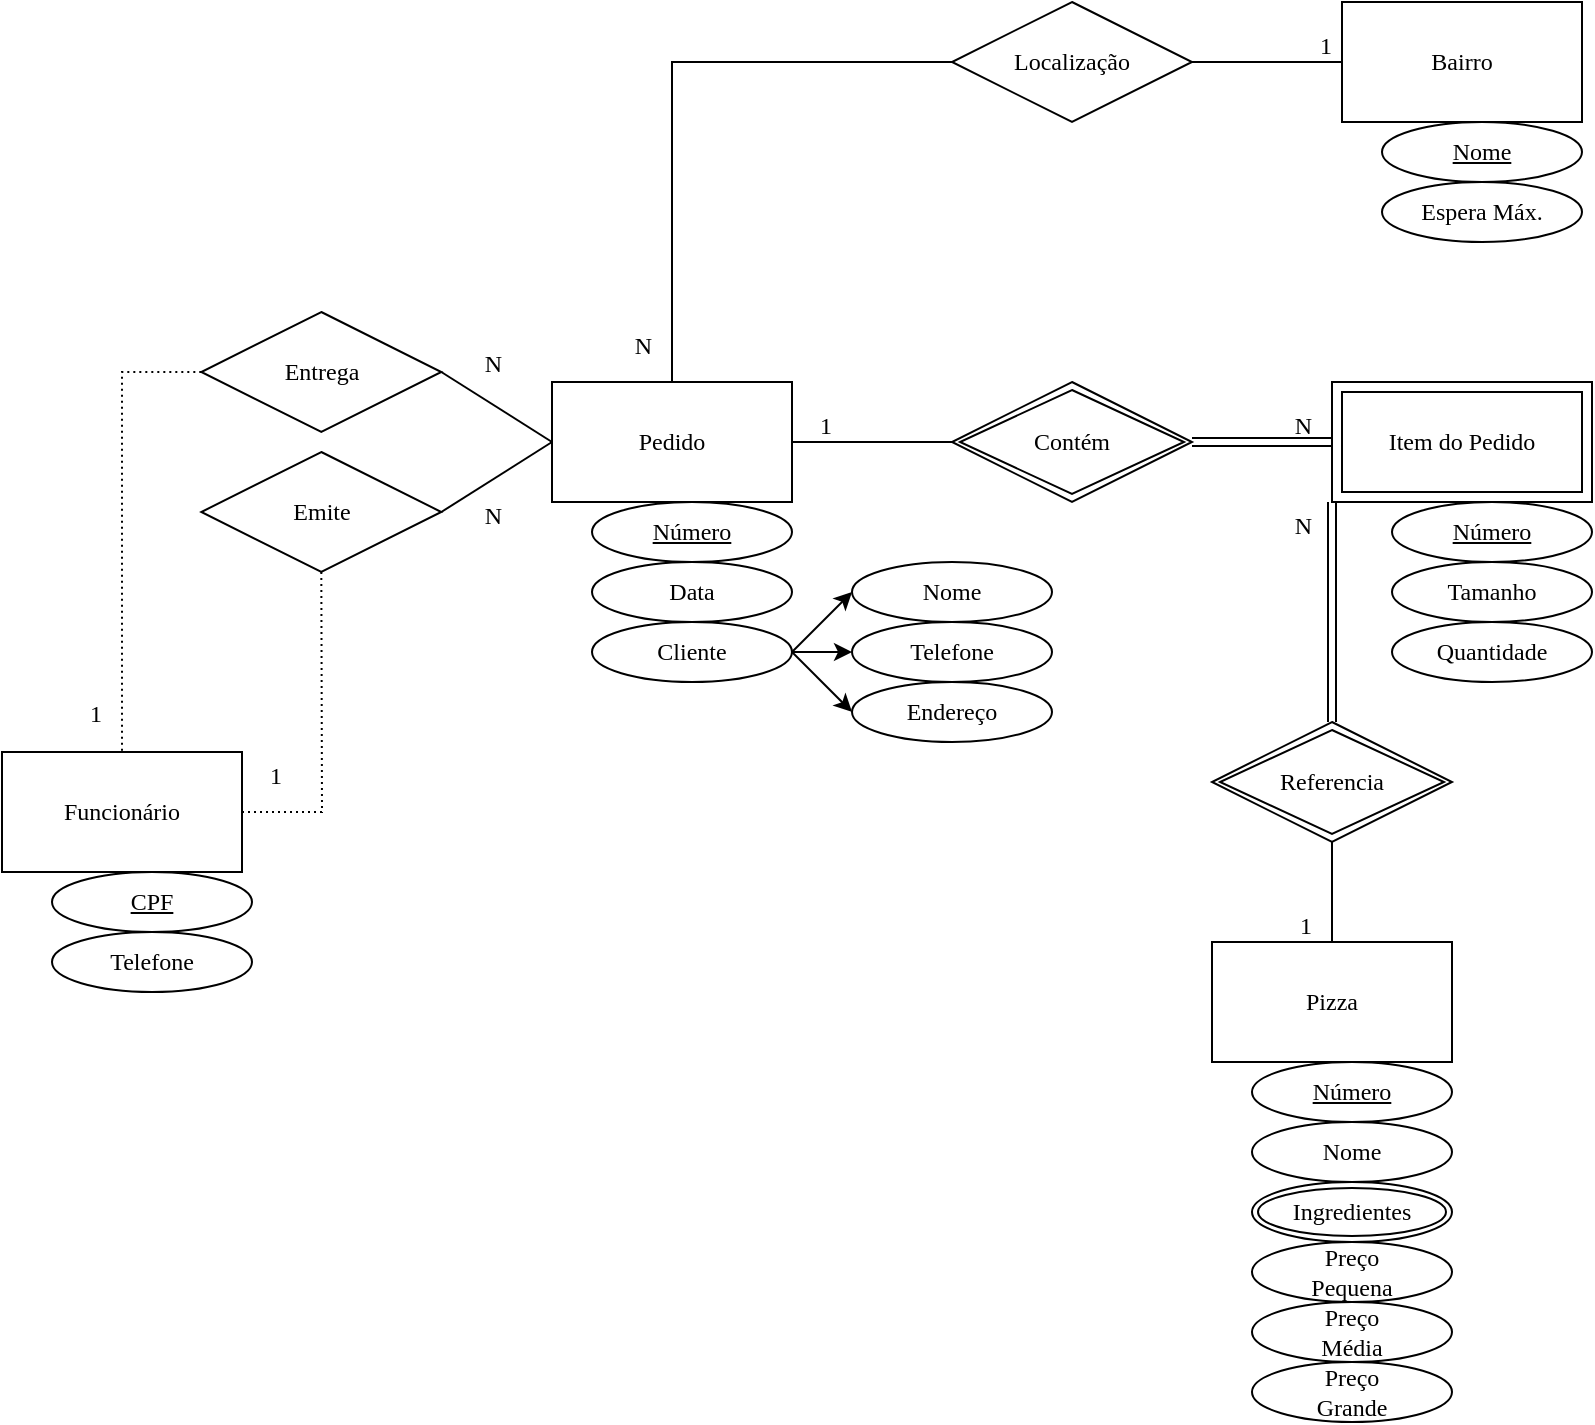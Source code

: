 <mxfile version="15.1.2" pages="4"><diagram id="fc1f3b67-3c9b-b1b3-7705-706421d27264" name="Pizzaria"><mxGraphModel dx="2842" dy="1818" grid="1" gridSize="25" guides="1" tooltips="1" connect="1" arrows="1" fold="1" page="1" pageScale="1" pageWidth="850" pageHeight="1100" background="none" math="0" shadow="0"><root><mxCell id="0"/><mxCell id="1" parent="0"/><mxCell id="nNpra6giRKB69ULK6mwu-1" value="Pizza" style="arcSize=10;whiteSpace=wrap;html=1;align=center;fontFamily=Fira Sans;fontSource=https%3A%2F%2Ffonts.googleapis.com%2Fcss%3Ffamily%3DFira%2BSans;" parent="1" vertex="1"><mxGeometry x="-217" y="-435" width="120" height="60" as="geometry"/></mxCell><mxCell id="nNpra6giRKB69ULK6mwu-2" value="&lt;div&gt;Número&lt;/div&gt;" style="ellipse;whiteSpace=wrap;html=1;align=center;fontStyle=4;fontFamily=Fira Sans;fontSource=https%3A%2F%2Ffonts.googleapis.com%2Fcss%3Ffamily%3DFira%2BSans;" parent="1" vertex="1"><mxGeometry x="-197" y="-375" width="100" height="30" as="geometry"/></mxCell><mxCell id="nNpra6giRKB69ULK6mwu-3" value="Nome" style="ellipse;whiteSpace=wrap;html=1;align=center;fontFamily=Fira Sans;fontSource=https%3A%2F%2Ffonts.googleapis.com%2Fcss%3Ffamily%3DFira%2BSans;" parent="1" vertex="1"><mxGeometry x="-197" y="-345" width="100" height="30" as="geometry"/></mxCell><mxCell id="nNpra6giRKB69ULK6mwu-5" value="&lt;div&gt;Preço&lt;/div&gt;&lt;div&gt;Pequena&lt;br&gt;&lt;/div&gt;" style="ellipse;whiteSpace=wrap;html=1;align=center;fontFamily=Fira Sans;fontSource=https%3A%2F%2Ffonts.googleapis.com%2Fcss%3Ffamily%3DFira%2BSans;" parent="1" vertex="1"><mxGeometry x="-197" y="-285" width="100" height="30" as="geometry"/></mxCell><mxCell id="nNpra6giRKB69ULK6mwu-6" value="&lt;div&gt;Preço&lt;/div&gt;&lt;div&gt;Média&lt;br&gt;&lt;/div&gt;" style="ellipse;whiteSpace=wrap;html=1;align=center;fontFamily=Fira Sans;fontSource=https%3A%2F%2Ffonts.googleapis.com%2Fcss%3Ffamily%3DFira%2BSans;" parent="1" vertex="1"><mxGeometry x="-197" y="-255" width="100" height="30" as="geometry"/></mxCell><mxCell id="nNpra6giRKB69ULK6mwu-7" value="&lt;div&gt;Preço&lt;/div&gt;&lt;div&gt;Grande&lt;br&gt;&lt;/div&gt;" style="ellipse;whiteSpace=wrap;html=1;align=center;fontFamily=Fira Sans;fontSource=https%3A%2F%2Ffonts.googleapis.com%2Fcss%3Ffamily%3DFira%2BSans;" parent="1" vertex="1"><mxGeometry x="-197" y="-225" width="100" height="30" as="geometry"/></mxCell><mxCell id="nNpra6giRKB69ULK6mwu-8" value="Pedido" style="arcSize=10;whiteSpace=wrap;html=1;align=center;fontFamily=Fira Sans;fontSource=https%3A%2F%2Ffonts.googleapis.com%2Fcss%3Ffamily%3DFira%2BSans;" parent="1" vertex="1"><mxGeometry x="-547" y="-715" width="120" height="60" as="geometry"/></mxCell><mxCell id="nNpra6giRKB69ULK6mwu-9" value="&lt;div&gt;Número&lt;/div&gt;" style="ellipse;whiteSpace=wrap;html=1;align=center;fontStyle=4;fontFamily=Fira Sans;fontSource=https%3A%2F%2Ffonts.googleapis.com%2Fcss%3Ffamily%3DFira%2BSans;" parent="1" vertex="1"><mxGeometry x="-527" y="-655" width="100" height="30" as="geometry"/></mxCell><mxCell id="nNpra6giRKB69ULK6mwu-10" value="Data" style="ellipse;whiteSpace=wrap;html=1;align=center;fontFamily=Fira Sans;fontSource=https%3A%2F%2Ffonts.googleapis.com%2Fcss%3Ffamily%3DFira%2BSans;" parent="1" vertex="1"><mxGeometry x="-527" y="-625" width="100" height="30" as="geometry"/></mxCell><mxCell id="nNpra6giRKB69ULK6mwu-16" style="orthogonalLoop=1;jettySize=auto;html=1;exitX=1;exitY=0.5;exitDx=0;exitDy=0;entryX=0;entryY=0.5;entryDx=0;entryDy=0;fontFamily=Fira Sans;fontSource=https%3A%2F%2Ffonts.googleapis.com%2Fcss%3Ffamily%3DFira%2BSans;" parent="1" source="nNpra6giRKB69ULK6mwu-11" target="nNpra6giRKB69ULK6mwu-12" edge="1"><mxGeometry relative="1" as="geometry"/></mxCell><mxCell id="nNpra6giRKB69ULK6mwu-17" style="edgeStyle=none;orthogonalLoop=1;jettySize=auto;html=1;exitX=1;exitY=0.5;exitDx=0;exitDy=0;entryX=0;entryY=0.5;entryDx=0;entryDy=0;fontFamily=Fira Sans;fontSource=https%3A%2F%2Ffonts.googleapis.com%2Fcss%3Ffamily%3DFira%2BSans;" parent="1" source="nNpra6giRKB69ULK6mwu-11" target="nNpra6giRKB69ULK6mwu-13" edge="1"><mxGeometry relative="1" as="geometry"/></mxCell><mxCell id="nNpra6giRKB69ULK6mwu-18" style="edgeStyle=none;orthogonalLoop=1;jettySize=auto;html=1;exitX=1;exitY=0.5;exitDx=0;exitDy=0;entryX=0;entryY=0.5;entryDx=0;entryDy=0;fontFamily=Fira Sans;fontSource=https%3A%2F%2Ffonts.googleapis.com%2Fcss%3Ffamily%3DFira%2BSans;" parent="1" source="nNpra6giRKB69ULK6mwu-11" target="nNpra6giRKB69ULK6mwu-14" edge="1"><mxGeometry relative="1" as="geometry"/></mxCell><mxCell id="nNpra6giRKB69ULK6mwu-11" value="Cliente" style="ellipse;whiteSpace=wrap;html=1;align=center;fontFamily=Fira Sans;fontSource=https%3A%2F%2Ffonts.googleapis.com%2Fcss%3Ffamily%3DFira%2BSans;" parent="1" vertex="1"><mxGeometry x="-527" y="-595" width="100" height="30" as="geometry"/></mxCell><mxCell id="nNpra6giRKB69ULK6mwu-12" value="Nome" style="ellipse;whiteSpace=wrap;html=1;align=center;fontFamily=Fira Sans;fontSource=https%3A%2F%2Ffonts.googleapis.com%2Fcss%3Ffamily%3DFira%2BSans;" parent="1" vertex="1"><mxGeometry x="-397" y="-625" width="100" height="30" as="geometry"/></mxCell><mxCell id="nNpra6giRKB69ULK6mwu-13" value="Telefone" style="ellipse;whiteSpace=wrap;html=1;align=center;fontFamily=Fira Sans;fontSource=https%3A%2F%2Ffonts.googleapis.com%2Fcss%3Ffamily%3DFira%2BSans;" parent="1" vertex="1"><mxGeometry x="-397" y="-595" width="100" height="30" as="geometry"/></mxCell><mxCell id="nNpra6giRKB69ULK6mwu-14" value="Endereço" style="ellipse;whiteSpace=wrap;html=1;align=center;fontFamily=Fira Sans;fontSource=https%3A%2F%2Ffonts.googleapis.com%2Fcss%3Ffamily%3DFira%2BSans;" parent="1" vertex="1"><mxGeometry x="-397" y="-565" width="100" height="30" as="geometry"/></mxCell><mxCell id="nNpra6giRKB69ULK6mwu-20" value="&lt;div&gt;Número&lt;/div&gt;" style="ellipse;whiteSpace=wrap;html=1;align=center;fontStyle=4;fontFamily=Fira Sans;fontSource=https%3A%2F%2Ffonts.googleapis.com%2Fcss%3Ffamily%3DFira%2BSans;" parent="1" vertex="1"><mxGeometry x="-127" y="-655" width="100" height="30" as="geometry"/></mxCell><mxCell id="nNpra6giRKB69ULK6mwu-34" value="" style="endArrow=none;html=1;rounded=0;align=center;entryX=0.5;entryY=0;entryDx=0;entryDy=0;labelBorderColor=none;targetPerimeterSpacing=1;verticalAlign=middle;exitX=0.5;exitY=1;exitDx=0;exitDy=0;fontFamily=Fira Sans;fontSource=https%3A%2F%2Ffonts.googleapis.com%2Fcss%3Ffamily%3DFira%2BSans;" parent="1" source="nNpra6giRKB69ULK6mwu-49" target="nNpra6giRKB69ULK6mwu-1" edge="1"><mxGeometry relative="1" as="geometry"><mxPoint x="178" y="-685" as="sourcePoint"/><mxPoint x="868" y="-565" as="targetPoint"/></mxGeometry></mxCell><mxCell id="nNpra6giRKB69ULK6mwu-35" value="1" style="resizable=0;html=1;align=right;verticalAlign=bottom;fontFamily=Fira Sans;fontSource=https%3A%2F%2Ffonts.googleapis.com%2Fcss%3Ffamily%3DFira%2BSans;" parent="nNpra6giRKB69ULK6mwu-34" connectable="0" vertex="1"><mxGeometry x="1" relative="1" as="geometry"><mxPoint x="-10" as="offset"/></mxGeometry></mxCell><mxCell id="nNpra6giRKB69ULK6mwu-36" value="Tamanho" style="ellipse;whiteSpace=wrap;html=1;align=center;fontFamily=Fira Sans;fontSource=https%3A%2F%2Ffonts.googleapis.com%2Fcss%3Ffamily%3DFira%2BSans;" parent="1" vertex="1"><mxGeometry x="-127" y="-625" width="100" height="30" as="geometry"/></mxCell><mxCell id="nNpra6giRKB69ULK6mwu-37" value="Quantidade" style="ellipse;whiteSpace=wrap;html=1;align=center;fontFamily=Fira Sans;fontSource=https%3A%2F%2Ffonts.googleapis.com%2Fcss%3Ffamily%3DFira%2BSans;" parent="1" vertex="1"><mxGeometry x="-127" y="-595" width="100" height="30" as="geometry"/></mxCell><mxCell id="nNpra6giRKB69ULK6mwu-38" value="Item do Pedido" style="shape=ext;margin=3;double=1;whiteSpace=wrap;html=1;align=center;rounded=0;sketch=0;fontFamily=Fira Sans;fontSource=https%3A%2F%2Ffonts.googleapis.com%2Fcss%3Ffamily%3DFira%2BSans;" parent="1" vertex="1"><mxGeometry x="-157" y="-715" width="130" height="60" as="geometry"/></mxCell><mxCell id="nNpra6giRKB69ULK6mwu-41" value="" style="endArrow=none;html=1;rounded=0;fontColor=#000000;targetPerimeterSpacing=1;align=center;verticalAlign=middle;entryX=1;entryY=0.5;entryDx=0;entryDy=0;exitX=0;exitY=0.5;exitDx=0;exitDy=0;fontFamily=Fira Sans;fontSource=https%3A%2F%2Ffonts.googleapis.com%2Fcss%3Ffamily%3DFira%2BSans;" parent="1" source="nNpra6giRKB69ULK6mwu-43" target="nNpra6giRKB69ULK6mwu-8" edge="1"><mxGeometry relative="1" as="geometry"><mxPoint x="-347.0" y="-685" as="sourcePoint"/><mxPoint x="3" y="-635" as="targetPoint"/></mxGeometry></mxCell><mxCell id="nNpra6giRKB69ULK6mwu-42" value="1" style="resizable=0;html=1;align=right;verticalAlign=bottom;fontFamily=Fira Sans;fontSource=https%3A%2F%2Ffonts.googleapis.com%2Fcss%3Ffamily%3DFira%2BSans;" parent="nNpra6giRKB69ULK6mwu-41" connectable="0" vertex="1"><mxGeometry x="1" relative="1" as="geometry"><mxPoint x="20" as="offset"/></mxGeometry></mxCell><mxCell id="nNpra6giRKB69ULK6mwu-43" value="Contém" style="shape=rhombus;double=1;perimeter=rhombusPerimeter;whiteSpace=wrap;html=1;align=center;rounded=0;sketch=0;fontColor=#000000;fontFamily=Fira Sans;fontSource=https%3A%2F%2Ffonts.googleapis.com%2Fcss%3Ffamily%3DFira%2BSans;" parent="1" vertex="1"><mxGeometry x="-347" y="-715" width="120" height="60" as="geometry"/></mxCell><mxCell id="nNpra6giRKB69ULK6mwu-44" value="" style="shape=link;html=1;rounded=0;fontColor=#000000;targetPerimeterSpacing=1;align=center;verticalAlign=middle;exitX=0.5;exitY=0;exitDx=0;exitDy=0;entryX=0;entryY=1;entryDx=0;entryDy=0;fontFamily=Fira Sans;fontSource=https%3A%2F%2Ffonts.googleapis.com%2Fcss%3Ffamily%3DFira%2BSans;" parent="1" source="nNpra6giRKB69ULK6mwu-49" target="nNpra6giRKB69ULK6mwu-38" edge="1"><mxGeometry relative="1" as="geometry"><mxPoint x="63" y="-685" as="sourcePoint"/><mxPoint x="-27" y="-685" as="targetPoint"/></mxGeometry></mxCell><mxCell id="nNpra6giRKB69ULK6mwu-45" value="N" style="resizable=0;html=1;align=right;verticalAlign=bottom;fontFamily=Fira Sans;fontSource=https%3A%2F%2Ffonts.googleapis.com%2Fcss%3Ffamily%3DFira%2BSans;" parent="nNpra6giRKB69ULK6mwu-44" connectable="0" vertex="1"><mxGeometry x="1" relative="1" as="geometry"><mxPoint x="-10" y="20" as="offset"/></mxGeometry></mxCell><mxCell id="nNpra6giRKB69ULK6mwu-46" value="Ingredientes" style="ellipse;shape=doubleEllipse;margin=3;whiteSpace=wrap;html=1;align=center;rounded=0;sketch=0;fontColor=#000000;fontFamily=Fira Sans;fontSource=https%3A%2F%2Ffonts.googleapis.com%2Fcss%3Ffamily%3DFira%2BSans;" parent="1" vertex="1"><mxGeometry x="-197" y="-315" width="100" height="30" as="geometry"/></mxCell><mxCell id="nNpra6giRKB69ULK6mwu-47" value="" style="shape=link;html=1;rounded=0;fontColor=#000000;targetPerimeterSpacing=1;align=center;verticalAlign=middle;entryX=0;entryY=0.5;entryDx=0;entryDy=0;exitX=1;exitY=0.5;exitDx=0;exitDy=0;fontFamily=Fira Sans;fontSource=https%3A%2F%2Ffonts.googleapis.com%2Fcss%3Ffamily%3DFira%2BSans;" parent="1" source="nNpra6giRKB69ULK6mwu-43" target="nNpra6giRKB69ULK6mwu-38" edge="1"><mxGeometry relative="1" as="geometry"><mxPoint x="23" y="-605" as="sourcePoint"/><mxPoint x="183" y="-605" as="targetPoint"/></mxGeometry></mxCell><mxCell id="nNpra6giRKB69ULK6mwu-48" value="N" style="resizable=0;html=1;align=right;verticalAlign=bottom;fontFamily=Fira Sans;fontSource=https%3A%2F%2Ffonts.googleapis.com%2Fcss%3Ffamily%3DFira%2BSans;" parent="nNpra6giRKB69ULK6mwu-47" connectable="0" vertex="1"><mxGeometry x="1" relative="1" as="geometry"><mxPoint x="-10" as="offset"/></mxGeometry></mxCell><mxCell id="nNpra6giRKB69ULK6mwu-49" value="Referencia" style="shape=rhombus;double=1;perimeter=rhombusPerimeter;whiteSpace=wrap;html=1;align=center;rounded=0;sketch=0;fontColor=#000000;fontFamily=Fira Sans;fontSource=https%3A%2F%2Ffonts.googleapis.com%2Fcss%3Ffamily%3DFira%2BSans;" parent="1" vertex="1"><mxGeometry x="-217" y="-545" width="120" height="60" as="geometry"/></mxCell><mxCell id="nNpra6giRKB69ULK6mwu-51" value="Funcionário" style="whiteSpace=wrap;html=1;align=center;rounded=0;sketch=0;fontColor=#000000;fontFamily=Fira Sans;fontSource=https%3A%2F%2Ffonts.googleapis.com%2Fcss%3Ffamily%3DFira%2BSans;" parent="1" vertex="1"><mxGeometry x="-822" y="-530" width="120" height="60" as="geometry"/></mxCell><mxCell id="nNpra6giRKB69ULK6mwu-52" value="Emite" style="shape=rhombus;perimeter=rhombusPerimeter;whiteSpace=wrap;html=1;align=center;rounded=0;sketch=0;fontColor=#000000;fontFamily=Fira Sans;fontSource=https%3A%2F%2Ffonts.googleapis.com%2Fcss%3Ffamily%3DFira%2BSans;" parent="1" vertex="1"><mxGeometry x="-722.34" y="-680" width="120" height="60" as="geometry"/></mxCell><mxCell id="nNpra6giRKB69ULK6mwu-55" value="" style="endArrow=none;html=1;rounded=0;fontColor=#000000;targetPerimeterSpacing=1;align=center;verticalAlign=middle;entryX=0;entryY=0.5;entryDx=0;entryDy=0;exitX=1;exitY=0.5;exitDx=0;exitDy=0;fontFamily=Fira Sans;fontSource=https%3A%2F%2Ffonts.googleapis.com%2Fcss%3Ffamily%3DFira%2BSans;" parent="1" source="nNpra6giRKB69ULK6mwu-52" target="nNpra6giRKB69ULK6mwu-8" edge="1"><mxGeometry relative="1" as="geometry"><mxPoint x="-782.34" y="-515.42" as="sourcePoint"/><mxPoint x="-572" y="-680" as="targetPoint"/></mxGeometry></mxCell><mxCell id="nNpra6giRKB69ULK6mwu-56" value="N" style="resizable=0;html=1;align=right;verticalAlign=bottom;fontFamily=Fira Sans;fontSource=https%3A%2F%2Ffonts.googleapis.com%2Fcss%3Ffamily%3DFira%2BSans;" parent="nNpra6giRKB69ULK6mwu-55" connectable="0" vertex="1"><mxGeometry x="1" relative="1" as="geometry"><mxPoint x="-25" y="-30" as="offset"/></mxGeometry></mxCell><mxCell id="nNpra6giRKB69ULK6mwu-57" value="" style="endArrow=none;html=1;rounded=0;dashed=1;dashPattern=1 2;fontColor=#000000;targetPerimeterSpacing=1;align=center;verticalAlign=middle;entryX=1;entryY=0.5;entryDx=0;entryDy=0;exitX=0.5;exitY=1;exitDx=0;exitDy=0;fontFamily=Fira Sans;fontSource=https%3A%2F%2Ffonts.googleapis.com%2Fcss%3Ffamily%3DFira%2BSans;" parent="1" source="nNpra6giRKB69ULK6mwu-52" target="nNpra6giRKB69ULK6mwu-51" edge="1"><mxGeometry relative="1" as="geometry"><mxPoint x="-292" y="-670" as="sourcePoint"/><mxPoint x="-132" y="-670" as="targetPoint"/><Array as="points"><mxPoint x="-662" y="-500"/></Array></mxGeometry></mxCell><mxCell id="nNpra6giRKB69ULK6mwu-58" value="1" style="resizable=0;html=1;align=right;verticalAlign=bottom;fontFamily=Fira Sans;fontSource=https%3A%2F%2Ffonts.googleapis.com%2Fcss%3Ffamily%3DFira%2BSans;" parent="nNpra6giRKB69ULK6mwu-57" connectable="0" vertex="1"><mxGeometry x="1" relative="1" as="geometry"><mxPoint x="20" y="-10" as="offset"/></mxGeometry></mxCell><mxCell id="nNpra6giRKB69ULK6mwu-59" value="CPF" style="ellipse;whiteSpace=wrap;html=1;align=center;fontStyle=4;fontFamily=Fira Sans;fontSource=https%3A%2F%2Ffonts.googleapis.com%2Fcss%3Ffamily%3DFira%2BSans;" parent="1" vertex="1"><mxGeometry x="-797" y="-470" width="100" height="30" as="geometry"/></mxCell><mxCell id="nNpra6giRKB69ULK6mwu-60" value="Telefone" style="ellipse;whiteSpace=wrap;html=1;align=center;fontFamily=Fira Sans;fontSource=https%3A%2F%2Ffonts.googleapis.com%2Fcss%3Ffamily%3DFira%2BSans;" parent="1" vertex="1"><mxGeometry x="-797" y="-440" width="100" height="30" as="geometry"/></mxCell><mxCell id="nNpra6giRKB69ULK6mwu-61" value="Entrega" style="shape=rhombus;perimeter=rhombusPerimeter;whiteSpace=wrap;html=1;align=center;rounded=0;sketch=0;fontColor=#000000;fontFamily=Fira Sans;fontSource=https%3A%2F%2Ffonts.googleapis.com%2Fcss%3Ffamily%3DFira%2BSans;" parent="1" vertex="1"><mxGeometry x="-722.34" y="-750" width="120" height="60" as="geometry"/></mxCell><mxCell id="nNpra6giRKB69ULK6mwu-63" value="" style="endArrow=none;html=1;rounded=0;dashed=1;dashPattern=1 2;fontColor=#000000;targetPerimeterSpacing=1;align=center;verticalAlign=middle;entryX=0.5;entryY=0;entryDx=0;entryDy=0;exitX=0;exitY=0.5;exitDx=0;exitDy=0;fontFamily=Fira Sans;fontSource=https%3A%2F%2Ffonts.googleapis.com%2Fcss%3Ffamily%3DFira%2BSans;" parent="1" source="nNpra6giRKB69ULK6mwu-61" target="nNpra6giRKB69ULK6mwu-51" edge="1"><mxGeometry relative="1" as="geometry"><mxPoint x="-762" y="-720" as="sourcePoint"/><mxPoint x="-842" y="-750" as="targetPoint"/><Array as="points"><mxPoint x="-762" y="-720"/></Array></mxGeometry></mxCell><mxCell id="nNpra6giRKB69ULK6mwu-64" value="1" style="resizable=0;html=1;align=right;verticalAlign=bottom;fontFamily=Fira Sans;fontSource=https%3A%2F%2Ffonts.googleapis.com%2Fcss%3Ffamily%3DFira%2BSans;" parent="nNpra6giRKB69ULK6mwu-63" connectable="0" vertex="1"><mxGeometry x="1" relative="1" as="geometry"><mxPoint x="-10" y="-10" as="offset"/></mxGeometry></mxCell><mxCell id="nNpra6giRKB69ULK6mwu-65" value="" style="endArrow=none;html=1;rounded=0;fontColor=#000000;targetPerimeterSpacing=1;align=center;verticalAlign=middle;entryX=0;entryY=0.5;entryDx=0;entryDy=0;exitX=1;exitY=0.5;exitDx=0;exitDy=0;fontFamily=Fira Sans;fontSource=https%3A%2F%2Ffonts.googleapis.com%2Fcss%3Ffamily%3DFira%2BSans;" parent="1" source="nNpra6giRKB69ULK6mwu-61" target="nNpra6giRKB69ULK6mwu-8" edge="1"><mxGeometry relative="1" as="geometry"><mxPoint x="-652.34" y="-680" as="sourcePoint"/><mxPoint x="-572" y="-680" as="targetPoint"/></mxGeometry></mxCell><mxCell id="nNpra6giRKB69ULK6mwu-66" value="N" style="resizable=0;html=1;align=right;verticalAlign=bottom;fontFamily=Fira Sans;fontSource=https%3A%2F%2Ffonts.googleapis.com%2Fcss%3Ffamily%3DFira%2BSans;" parent="nNpra6giRKB69ULK6mwu-65" connectable="0" vertex="1"><mxGeometry x="1" relative="1" as="geometry"><mxPoint x="-25" y="45" as="offset"/></mxGeometry></mxCell><mxCell id="nNpra6giRKB69ULK6mwu-67" value="Bairro" style="arcSize=10;whiteSpace=wrap;html=1;align=center;fontFamily=Fira Sans;fontSource=https%3A%2F%2Ffonts.googleapis.com%2Fcss%3Ffamily%3DFira%2BSans;" parent="1" vertex="1"><mxGeometry x="-152" y="-905" width="120" height="60" as="geometry"/></mxCell><mxCell id="nNpra6giRKB69ULK6mwu-68" value="Nome" style="ellipse;whiteSpace=wrap;html=1;align=center;fontStyle=4;fontFamily=Fira Sans;fontSource=https%3A%2F%2Ffonts.googleapis.com%2Fcss%3Ffamily%3DFira%2BSans;" parent="1" vertex="1"><mxGeometry x="-132" y="-845" width="100" height="30" as="geometry"/></mxCell><mxCell id="nNpra6giRKB69ULK6mwu-69" value="Espera Máx." style="ellipse;whiteSpace=wrap;html=1;align=center;fontFamily=Fira Sans;fontSource=https%3A%2F%2Ffonts.googleapis.com%2Fcss%3Ffamily%3DFira%2BSans;" parent="1" vertex="1"><mxGeometry x="-132" y="-815" width="100" height="30" as="geometry"/></mxCell><mxCell id="nNpra6giRKB69ULK6mwu-70" value="Localização" style="shape=rhombus;perimeter=rhombusPerimeter;whiteSpace=wrap;html=1;align=center;rounded=0;sketch=0;fontColor=#000000;fontFamily=Fira Sans;fontSource=https%3A%2F%2Ffonts.googleapis.com%2Fcss%3Ffamily%3DFira%2BSans;" parent="1" vertex="1"><mxGeometry x="-347" y="-905" width="120" height="60" as="geometry"/></mxCell><mxCell id="nNpra6giRKB69ULK6mwu-73" value="" style="endArrow=none;html=1;rounded=0;fontColor=#000000;targetPerimeterSpacing=1;align=center;verticalAlign=middle;entryX=0.5;entryY=0;entryDx=0;entryDy=0;exitX=0;exitY=0.5;exitDx=0;exitDy=0;fontFamily=Fira Sans;fontSource=https%3A%2F%2Ffonts.googleapis.com%2Fcss%3Ffamily%3DFira%2BSans;" parent="1" source="nNpra6giRKB69ULK6mwu-70" target="nNpra6giRKB69ULK6mwu-8" edge="1"><mxGeometry relative="1" as="geometry"><mxPoint x="-207" y="-735" as="sourcePoint"/><mxPoint x="-47" y="-735" as="targetPoint"/><Array as="points"><mxPoint x="-487" y="-875"/></Array></mxGeometry></mxCell><mxCell id="nNpra6giRKB69ULK6mwu-74" value="N" style="resizable=0;html=1;align=right;verticalAlign=bottom;fontFamily=Fira Sans;fontSource=https%3A%2F%2Ffonts.googleapis.com%2Fcss%3Ffamily%3DFira%2BSans;" parent="nNpra6giRKB69ULK6mwu-73" connectable="0" vertex="1"><mxGeometry x="1" relative="1" as="geometry"><mxPoint x="-10" y="-10" as="offset"/></mxGeometry></mxCell><mxCell id="nNpra6giRKB69ULK6mwu-75" value="" style="endArrow=none;html=1;rounded=0;fontColor=#000000;targetPerimeterSpacing=1;align=center;verticalAlign=middle;entryX=0;entryY=0.5;entryDx=0;entryDy=0;exitX=1;exitY=0.5;exitDx=0;exitDy=0;fontFamily=Fira Sans;fontSource=https%3A%2F%2Ffonts.googleapis.com%2Fcss%3Ffamily%3DFira%2BSans;" parent="1" source="nNpra6giRKB69ULK6mwu-70" target="nNpra6giRKB69ULK6mwu-67" edge="1"><mxGeometry relative="1" as="geometry"><mxPoint x="-207" y="-735" as="sourcePoint"/><mxPoint x="-47" y="-735" as="targetPoint"/></mxGeometry></mxCell><mxCell id="nNpra6giRKB69ULK6mwu-76" value="1" style="resizable=0;html=1;align=right;verticalAlign=bottom;fontFamily=Fira Sans;fontSource=https%3A%2F%2Ffonts.googleapis.com%2Fcss%3Ffamily%3DFira%2BSans;" parent="nNpra6giRKB69ULK6mwu-75" connectable="0" vertex="1"><mxGeometry x="1" relative="1" as="geometry"><mxPoint x="-5" as="offset"/></mxGeometry></mxCell></root></mxGraphModel></diagram><diagram id="nHqwEZfmLlhlJocTY70K" name="Universidade"><mxGraphModel dx="2842" dy="1818" grid="1" gridSize="10" guides="1" tooltips="1" connect="1" arrows="1" fold="1" page="1" pageScale="1" pageWidth="850" pageHeight="1100" math="0" shadow="0"><root><mxCell id="lb6wRFfzoQtfGaX7IWM1-0"/><mxCell id="lb6wRFfzoQtfGaX7IWM1-1" parent="lb6wRFfzoQtfGaX7IWM1-0"/><mxCell id="zjdwoful3EHliaXYhZx0-28" value="" style="verticalLabelPosition=bottom;verticalAlign=top;html=1;shape=mxgraph.basic.patternFillRect;fillStyle=diag;step=5;fillStrokeWidth=0.2;fillStrokeColor=#dddddd;" vertex="1" parent="lb6wRFfzoQtfGaX7IWM1-1"><mxGeometry x="-760" y="-600" width="527.5" height="80" as="geometry"/></mxCell><mxCell id="qtNYZEUy1-ywGq41s4gj-1" value="Aluno" style="arcSize=10;whiteSpace=wrap;html=1;align=center;fontFamily=Fira Sans;fontSource=https%3A%2F%2Ffonts.googleapis.com%2Fcss%3Ffamily%3DFira%2BSans;" vertex="1" parent="lb6wRFfzoQtfGaX7IWM1-1"><mxGeometry x="-750" y="-590" width="120" height="60" as="geometry"/></mxCell><mxCell id="9VKf_hcs6jM0xtZRiamh-0" value="Matrícula" style="ellipse;whiteSpace=wrap;html=1;align=center;fontStyle=4;fontFamily=Fira Sans;fontSource=https%3A%2F%2Ffonts.googleapis.com%2Fcss%3Ffamily%3DFira%2BSans;" vertex="1" parent="lb6wRFfzoQtfGaX7IWM1-1"><mxGeometry x="-740" y="-510" width="100" height="40" as="geometry"/></mxCell><mxCell id="9VKf_hcs6jM0xtZRiamh-2" value="Nome" style="ellipse;whiteSpace=wrap;html=1;align=center;" vertex="1" parent="lb6wRFfzoQtfGaX7IWM1-1"><mxGeometry x="-740" y="-470" width="100" height="40" as="geometry"/></mxCell><mxCell id="9VKf_hcs6jM0xtZRiamh-3" value="Curso" style="ellipse;whiteSpace=wrap;html=1;align=center;" vertex="1" parent="lb6wRFfzoQtfGaX7IWM1-1"><mxGeometry x="-740" y="-430" width="100" height="40" as="geometry"/></mxCell><mxCell id="9VKf_hcs6jM0xtZRiamh-4" value="Período" style="ellipse;whiteSpace=wrap;html=1;align=center;" vertex="1" parent="lb6wRFfzoQtfGaX7IWM1-1"><mxGeometry x="-740" y="-390" width="100" height="40" as="geometry"/></mxCell><mxCell id="9VKf_hcs6jM0xtZRiamh-5" value="Endereço" style="ellipse;whiteSpace=wrap;html=1;align=center;" vertex="1" parent="lb6wRFfzoQtfGaX7IWM1-1"><mxGeometry x="-740" y="-350" width="100" height="40" as="geometry"/></mxCell><mxCell id="9VKf_hcs6jM0xtZRiamh-8" value="Média ponderada" style="ellipse;whiteSpace=wrap;html=1;align=center;" vertex="1" parent="lb6wRFfzoQtfGaX7IWM1-1"><mxGeometry x="-740" y="-310" width="100" height="40" as="geometry"/></mxCell><mxCell id="9VKf_hcs6jM0xtZRiamh-9" value="Prova" style="arcSize=10;whiteSpace=wrap;html=1;align=center;fontFamily=Fira Sans;fontSource=https%3A%2F%2Ffonts.googleapis.com%2Fcss%3Ffamily%3DFira%2BSans;" vertex="1" parent="lb6wRFfzoQtfGaX7IWM1-1"><mxGeometry x="-210" y="-830" width="120" height="60" as="geometry"/></mxCell><mxCell id="9VKf_hcs6jM0xtZRiamh-11" value="Teste ou Dissertativa" style="ellipse;whiteSpace=wrap;html=1;align=center;" vertex="1" parent="lb6wRFfzoQtfGaX7IWM1-1"><mxGeometry x="-190" y="-770" width="100" height="40" as="geometry"/></mxCell><mxCell id="9VKf_hcs6jM0xtZRiamh-12" value="Nro de questões" style="ellipse;whiteSpace=wrap;html=1;align=center;" vertex="1" parent="lb6wRFfzoQtfGaX7IWM1-1"><mxGeometry x="-190" y="-730" width="100" height="40" as="geometry"/></mxCell><mxCell id="9VKf_hcs6jM0xtZRiamh-13" value="Trabalho" style="arcSize=10;whiteSpace=wrap;html=1;align=center;fontFamily=Fira Sans;fontSource=https%3A%2F%2Ffonts.googleapis.com%2Fcss%3Ffamily%3DFira%2BSans;" vertex="1" parent="lb6wRFfzoQtfGaX7IWM1-1"><mxGeometry x="-510" y="-830" width="120" height="60" as="geometry"/></mxCell><mxCell id="9VKf_hcs6jM0xtZRiamh-14" value="Nome" style="ellipse;whiteSpace=wrap;html=1;align=center;fontStyle=4;fontFamily=Fira Sans;fontSource=https%3A%2F%2Ffonts.googleapis.com%2Fcss%3Ffamily%3DFira%2BSans;" vertex="1" parent="lb6wRFfzoQtfGaX7IWM1-1"><mxGeometry x="-350" y="-510" width="100" height="40" as="geometry"/></mxCell><mxCell id="zjdwoful3EHliaXYhZx0-0" value="Atividade" style="arcSize=10;whiteSpace=wrap;html=1;align=center;fontFamily=Fira Sans;fontSource=https%3A%2F%2Ffonts.googleapis.com%2Fcss%3Ffamily%3DFira%2BSans;" vertex="1" parent="lb6wRFfzoQtfGaX7IWM1-1"><mxGeometry x="-360" y="-590" width="120" height="60" as="geometry"/></mxCell><mxCell id="zjdwoful3EHliaXYhZx0-2" value="" style="shape=link;html=1;rounded=0;startArrow=none;" edge="1" parent="lb6wRFfzoQtfGaX7IWM1-1" source="zjdwoful3EHliaXYhZx0-1"><mxGeometry relative="1" as="geometry"><mxPoint x="-300" y="-810" as="sourcePoint"/><mxPoint x="-300" y="-590" as="targetPoint"/></mxGeometry></mxCell><mxCell id="zjdwoful3EHliaXYhZx0-6" value="" style="endArrow=none;html=1;rounded=0;entryX=0;entryY=0.5;entryDx=0;entryDy=0;exitX=1;exitY=0.5;exitDx=0;exitDy=0;" edge="1" parent="lb6wRFfzoQtfGaX7IWM1-1" source="9VKf_hcs6jM0xtZRiamh-13" target="zjdwoful3EHliaXYhZx0-1"><mxGeometry relative="1" as="geometry"><mxPoint x="-260" y="-730" as="sourcePoint"/><mxPoint x="-100" y="-730" as="targetPoint"/></mxGeometry></mxCell><mxCell id="zjdwoful3EHliaXYhZx0-7" value="" style="endArrow=none;html=1;rounded=0;entryX=1;entryY=0.5;entryDx=0;entryDy=0;exitX=0;exitY=0.5;exitDx=0;exitDy=0;" edge="1" parent="lb6wRFfzoQtfGaX7IWM1-1" source="9VKf_hcs6jM0xtZRiamh-9" target="zjdwoful3EHliaXYhZx0-1"><mxGeometry relative="1" as="geometry"><mxPoint x="-377.5" y="-750" as="sourcePoint"/><mxPoint x="-305.0" y="-815" as="targetPoint"/></mxGeometry></mxCell><mxCell id="zjdwoful3EHliaXYhZx0-17" value="" style="verticalLabelPosition=bottom;verticalAlign=top;html=1;shape=mxgraph.basic.arc;startAngle=0.233;endAngle=0.75;rotation=135;" vertex="1" parent="lb6wRFfzoQtfGaX7IWM1-1"><mxGeometry x="-360" y="-780" width="20" height="30" as="geometry"/></mxCell><mxCell id="zjdwoful3EHliaXYhZx0-18" value="" style="verticalLabelPosition=bottom;verticalAlign=top;html=1;shape=mxgraph.basic.arc;startAngle=0.233;endAngle=0.75;rotation=-141;" vertex="1" parent="lb6wRFfzoQtfGaX7IWM1-1"><mxGeometry x="-260" y="-780" width="20" height="30" as="geometry"/></mxCell><mxCell id="zjdwoful3EHliaXYhZx0-21" value="" style="endArrow=none;html=1;rounded=0;exitX=0;exitY=0.5;exitDx=0;exitDy=0;entryX=1;entryY=0.5;entryDx=0;entryDy=0;" edge="1" parent="lb6wRFfzoQtfGaX7IWM1-1" source="zjdwoful3EHliaXYhZx0-0" target="qtNYZEUy1-ywGq41s4gj-1"><mxGeometry relative="1" as="geometry"><mxPoint x="-555" y="-490.48" as="sourcePoint"/><mxPoint x="-395" y="-490.48" as="targetPoint"/></mxGeometry></mxCell><mxCell id="zjdwoful3EHliaXYhZx0-22" value="M" style="resizable=0;html=1;align=left;verticalAlign=bottom;" connectable="0" vertex="1" parent="zjdwoful3EHliaXYhZx0-21"><mxGeometry x="-1" relative="1" as="geometry"><mxPoint x="-20" as="offset"/></mxGeometry></mxCell><mxCell id="zjdwoful3EHliaXYhZx0-23" value="N" style="resizable=0;html=1;align=right;verticalAlign=bottom;" connectable="0" vertex="1" parent="zjdwoful3EHliaXYhZx0-21"><mxGeometry x="1" relative="1" as="geometry"><mxPoint x="20" as="offset"/></mxGeometry></mxCell><mxCell id="zjdwoful3EHliaXYhZx0-19" value="Realiza" style="shape=rhombus;perimeter=rhombusPerimeter;whiteSpace=wrap;html=1;align=center;" vertex="1" parent="lb6wRFfzoQtfGaX7IWM1-1"><mxGeometry x="-550" y="-590" width="120" height="60" as="geometry"/></mxCell><mxCell id="zjdwoful3EHliaXYhZx0-25" value="" style="endArrow=none;html=1;rounded=0;entryX=0.5;entryY=0;entryDx=0;entryDy=0;exitX=0.5;exitY=1;exitDx=0;exitDy=0;" edge="1" parent="lb6wRFfzoQtfGaX7IWM1-1" source="zjdwoful3EHliaXYhZx0-0" target="9VKf_hcs6jM0xtZRiamh-14"><mxGeometry relative="1" as="geometry"><mxPoint x="-370" y="-470" as="sourcePoint"/><mxPoint x="-380" y="-350" as="targetPoint"/></mxGeometry></mxCell><mxCell id="zjdwoful3EHliaXYhZx0-26" value="Data" style="ellipse;whiteSpace=wrap;html=1;align=center;" vertex="1" parent="lb6wRFfzoQtfGaX7IWM1-1"><mxGeometry x="-350" y="-470" width="100" height="40" as="geometry"/></mxCell><mxCell id="zjdwoful3EHliaXYhZx0-27" value="Peso" style="ellipse;whiteSpace=wrap;html=1;align=center;" vertex="1" parent="lb6wRFfzoQtfGaX7IWM1-1"><mxGeometry x="-350" y="-430" width="100" height="40" as="geometry"/></mxCell><mxCell id="zjdwoful3EHliaXYhZx0-30" value="" style="endArrow=none;html=1;rounded=0;exitX=0.5;exitY=1;exitDx=0;exitDy=0;entryX=0.5;entryY=0;entryDx=0;entryDy=0;" edge="1" parent="lb6wRFfzoQtfGaX7IWM1-1" source="qtNYZEUy1-ywGq41s4gj-1" target="9VKf_hcs6jM0xtZRiamh-0"><mxGeometry relative="1" as="geometry"><mxPoint x="-310" y="-420" as="sourcePoint"/><mxPoint x="-150" y="-420" as="targetPoint"/></mxGeometry></mxCell><mxCell id="zjdwoful3EHliaXYhZx0-1" value="D" style="ellipse;whiteSpace=wrap;html=1;aspect=fixed;" vertex="1" parent="lb6wRFfzoQtfGaX7IWM1-1"><mxGeometry x="-315" y="-750" width="30" height="30" as="geometry"/></mxCell><mxCell id="zjdwoful3EHliaXYhZx0-32" value="Nota" style="ellipse;whiteSpace=wrap;html=1;align=center;" vertex="1" parent="lb6wRFfzoQtfGaX7IWM1-1"><mxGeometry x="-540" y="-510" width="100" height="40" as="geometry"/></mxCell><mxCell id="zjdwoful3EHliaXYhZx0-34" value="" style="endArrow=none;html=1;rounded=0;entryX=0.5;entryY=1;entryDx=0;entryDy=0;exitX=0.5;exitY=0;exitDx=0;exitDy=0;" edge="1" parent="lb6wRFfzoQtfGaX7IWM1-1" source="zjdwoful3EHliaXYhZx0-32" target="zjdwoful3EHliaXYhZx0-19"><mxGeometry relative="1" as="geometry"><mxPoint x="-530" y="-460" as="sourcePoint"/><mxPoint x="-360" y="-500" as="targetPoint"/></mxGeometry></mxCell><mxCell id="zjdwoful3EHliaXYhZx0-35" value="Avaliação" style="text;align=center;fontStyle=1;verticalAlign=middle;spacingLeft=3;spacingRight=3;strokeColor=none;rotatable=0;points=[[0,0.5],[1,0.5]];portConstraint=eastwest;" vertex="1" parent="lb6wRFfzoQtfGaX7IWM1-1"><mxGeometry x="-760" y="-626" width="80" height="26" as="geometry"/></mxCell></root></mxGraphModel></diagram><diagram id="6JpAddFTLy9WrCUSeT7O" name="Locadora"><mxGraphModel dx="2842" dy="1818" grid="1" gridSize="10" guides="1" tooltips="1" connect="1" arrows="1" fold="1" page="1" pageScale="1" pageWidth="850" pageHeight="1100" math="0" shadow="0"><root><mxCell id="INM3wh9sgAPspz5RWkG7-0"/><mxCell id="INM3wh9sgAPspz5RWkG7-1" parent="INM3wh9sgAPspz5RWkG7-0"/><mxCell id="0perNVDjb-rWVFtf-3Be-1" value="Filme" style="arcSize=10;whiteSpace=wrap;html=1;align=center;fontFamily=Fira Sans;fontSource=https%3A%2F%2Ffonts.googleapis.com%2Fcss%3Ffamily%3DFira%2BSans;" vertex="1" parent="INM3wh9sgAPspz5RWkG7-1"><mxGeometry x="-480" y="-470" width="120" height="60" as="geometry"/></mxCell><mxCell id="0perNVDjb-rWVFtf-3Be-2" value="Identificador" style="ellipse;whiteSpace=wrap;html=1;align=center;fontStyle=4;fontFamily=Fira Sans;fontSource=https%3A%2F%2Ffonts.googleapis.com%2Fcss%3Ffamily%3DFira%2BSans;" vertex="1" parent="INM3wh9sgAPspz5RWkG7-1"><mxGeometry x="-460" y="-410" width="100" height="40" as="geometry"/></mxCell><mxCell id="0perNVDjb-rWVFtf-3Be-3" value="Título" style="ellipse;whiteSpace=wrap;html=1;align=center;" vertex="1" parent="INM3wh9sgAPspz5RWkG7-1"><mxGeometry x="-460" y="-370" width="100" height="40" as="geometry"/></mxCell><mxCell id="0perNVDjb-rWVFtf-3Be-4" value="Categoria" style="ellipse;whiteSpace=wrap;html=1;align=center;" vertex="1" parent="INM3wh9sgAPspz5RWkG7-1"><mxGeometry x="-460" y="-330" width="100" height="40" as="geometry"/></mxCell><mxCell id="0perNVDjb-rWVFtf-3Be-31" value="Ator" style="arcSize=10;whiteSpace=wrap;html=1;align=center;fontFamily=Fira Sans;fontSource=https%3A%2F%2Ffonts.googleapis.com%2Fcss%3Ffamily%3DFira%2BSans;" vertex="1" parent="INM3wh9sgAPspz5RWkG7-1"><mxGeometry x="-180" y="-470" width="120" height="60" as="geometry"/></mxCell><mxCell id="0perNVDjb-rWVFtf-3Be-33" value="Estrela" style="shape=rhombus;perimeter=rhombusPerimeter;whiteSpace=wrap;html=1;align=center;" vertex="1" parent="INM3wh9sgAPspz5RWkG7-1"><mxGeometry x="-330" y="-470" width="120" height="60" as="geometry"/></mxCell><mxCell id="0perNVDjb-rWVFtf-3Be-38" value="" style="endArrow=none;html=1;rounded=0;entryX=0;entryY=0.5;entryDx=0;entryDy=0;exitX=1;exitY=0.5;exitDx=0;exitDy=0;" edge="1" parent="INM3wh9sgAPspz5RWkG7-1" source="0perNVDjb-rWVFtf-3Be-33" target="0perNVDjb-rWVFtf-3Be-31"><mxGeometry relative="1" as="geometry"><mxPoint x="-510" y="-630" as="sourcePoint"/><mxPoint x="-350" y="-630" as="targetPoint"/></mxGeometry></mxCell><mxCell id="0perNVDjb-rWVFtf-3Be-39" value="N" style="resizable=0;html=1;align=right;verticalAlign=bottom;" connectable="0" vertex="1" parent="0perNVDjb-rWVFtf-3Be-38"><mxGeometry x="1" relative="1" as="geometry"><mxPoint x="-160" as="offset"/></mxGeometry></mxCell><mxCell id="0perNVDjb-rWVFtf-3Be-42" value="" style="endArrow=none;html=1;rounded=0;dashed=1;dashPattern=1 2;entryX=1;entryY=0.5;entryDx=0;entryDy=0;exitX=0;exitY=0.5;exitDx=0;exitDy=0;" edge="1" parent="INM3wh9sgAPspz5RWkG7-1" source="0perNVDjb-rWVFtf-3Be-33" target="0perNVDjb-rWVFtf-3Be-1"><mxGeometry relative="1" as="geometry"><mxPoint x="-390" y="-540" as="sourcePoint"/><mxPoint x="-350" y="-630" as="targetPoint"/></mxGeometry></mxCell><mxCell id="0perNVDjb-rWVFtf-3Be-43" value="M" style="resizable=0;html=1;align=right;verticalAlign=bottom;" connectable="0" vertex="1" parent="0perNVDjb-rWVFtf-3Be-42"><mxGeometry x="1" relative="1" as="geometry"><mxPoint x="170" as="offset"/></mxGeometry></mxCell><mxCell id="0perNVDjb-rWVFtf-3Be-44" value="DVD" style="arcSize=10;whiteSpace=wrap;html=1;align=center;fontFamily=Fira Sans;fontSource=https%3A%2F%2Ffonts.googleapis.com%2Fcss%3Ffamily%3DFira%2BSans;" vertex="1" parent="INM3wh9sgAPspz5RWkG7-1"><mxGeometry x="-790" y="-470" width="120" height="60" as="geometry"/></mxCell><mxCell id="0perNVDjb-rWVFtf-3Be-45" value="Cópia de" style="shape=rhombus;perimeter=rhombusPerimeter;whiteSpace=wrap;html=1;align=center;" vertex="1" parent="INM3wh9sgAPspz5RWkG7-1"><mxGeometry x="-630" y="-470" width="120" height="60" as="geometry"/></mxCell><mxCell id="0perNVDjb-rWVFtf-3Be-47" value="Personagem" style="ellipse;whiteSpace=wrap;html=1;align=center;fontStyle=4;fontFamily=Fira Sans;fontSource=https%3A%2F%2Ffonts.googleapis.com%2Fcss%3Ffamily%3DFira%2BSans;" vertex="1" parent="INM3wh9sgAPspz5RWkG7-1"><mxGeometry x="-320" y="-410" width="100" height="40" as="geometry"/></mxCell><mxCell id="0perNVDjb-rWVFtf-3Be-48" value="Nome" style="ellipse;whiteSpace=wrap;html=1;align=center;fontStyle=4;fontFamily=Fira Sans;fontSource=https%3A%2F%2Ffonts.googleapis.com%2Fcss%3Ffamily%3DFira%2BSans;" vertex="1" parent="INM3wh9sgAPspz5RWkG7-1"><mxGeometry x="-160" y="-410" width="100" height="40" as="geometry"/></mxCell><mxCell id="0perNVDjb-rWVFtf-3Be-55" value="" style="endArrow=none;html=1;rounded=0;entryX=1;entryY=0.5;entryDx=0;entryDy=0;exitX=0;exitY=0.5;exitDx=0;exitDy=0;" edge="1" parent="INM3wh9sgAPspz5RWkG7-1" source="0perNVDjb-rWVFtf-3Be-45" target="0perNVDjb-rWVFtf-3Be-44"><mxGeometry relative="1" as="geometry"><mxPoint x="-880" y="-310.34" as="sourcePoint"/><mxPoint x="-720" y="-310.34" as="targetPoint"/></mxGeometry></mxCell><mxCell id="0perNVDjb-rWVFtf-3Be-56" value="N" style="resizable=0;html=1;align=right;verticalAlign=bottom;" connectable="0" vertex="1" parent="0perNVDjb-rWVFtf-3Be-55"><mxGeometry x="1" relative="1" as="geometry"><mxPoint x="20" as="offset"/></mxGeometry></mxCell><mxCell id="0perNVDjb-rWVFtf-3Be-57" value="" style="endArrow=none;html=1;rounded=0;entryX=0;entryY=0.5;entryDx=0;entryDy=0;exitX=1;exitY=0.5;exitDx=0;exitDy=0;" edge="1" parent="INM3wh9sgAPspz5RWkG7-1" source="0perNVDjb-rWVFtf-3Be-45" target="0perNVDjb-rWVFtf-3Be-1"><mxGeometry relative="1" as="geometry"><mxPoint x="-660" y="-370" as="sourcePoint"/><mxPoint x="-500" y="-370" as="targetPoint"/></mxGeometry></mxCell><mxCell id="0perNVDjb-rWVFtf-3Be-58" value="1" style="resizable=0;html=1;align=right;verticalAlign=bottom;" connectable="0" vertex="1" parent="0perNVDjb-rWVFtf-3Be-57"><mxGeometry x="1" relative="1" as="geometry"><mxPoint x="-10" as="offset"/></mxGeometry></mxCell><mxCell id="0perNVDjb-rWVFtf-3Be-59" value="Identificador" style="ellipse;whiteSpace=wrap;html=1;align=center;fontStyle=4;fontFamily=Fira Sans;fontSource=https%3A%2F%2Ffonts.googleapis.com%2Fcss%3Ffamily%3DFira%2BSans;" vertex="1" parent="INM3wh9sgAPspz5RWkG7-1"><mxGeometry x="-770" y="-410" width="100" height="40" as="geometry"/></mxCell><mxCell id="0perNVDjb-rWVFtf-3Be-60" value="Aluga" style="shape=rhombus;perimeter=rhombusPerimeter;whiteSpace=wrap;html=1;align=center;" vertex="1" parent="INM3wh9sgAPspz5RWkG7-1"><mxGeometry x="-790" y="-570" width="120" height="60" as="geometry"/></mxCell><mxCell id="0perNVDjb-rWVFtf-3Be-61" value="" style="endArrow=none;html=1;rounded=0;dashed=1;dashPattern=1 2;entryX=0.5;entryY=0;entryDx=0;entryDy=0;exitX=0.5;exitY=1;exitDx=0;exitDy=0;" edge="1" parent="INM3wh9sgAPspz5RWkG7-1" source="0perNVDjb-rWVFtf-3Be-60" target="0perNVDjb-rWVFtf-3Be-44"><mxGeometry relative="1" as="geometry"><mxPoint x="-650" y="-560" as="sourcePoint"/><mxPoint x="-490" y="-560" as="targetPoint"/></mxGeometry></mxCell><mxCell id="0perNVDjb-rWVFtf-3Be-62" value="N" style="resizable=0;html=1;align=right;verticalAlign=bottom;" connectable="0" vertex="1" parent="0perNVDjb-rWVFtf-3Be-61"><mxGeometry x="1" relative="1" as="geometry"><mxPoint x="-10" y="-10" as="offset"/></mxGeometry></mxCell><mxCell id="0perNVDjb-rWVFtf-3Be-63" value="Cliente" style="arcSize=10;whiteSpace=wrap;html=1;align=center;fontFamily=Fira Sans;fontSource=https%3A%2F%2Ffonts.googleapis.com%2Fcss%3Ffamily%3DFira%2BSans;" vertex="1" parent="INM3wh9sgAPspz5RWkG7-1"><mxGeometry x="-620" y="-570" width="120" height="60" as="geometry"/></mxCell><mxCell id="0perNVDjb-rWVFtf-3Be-68" value="" style="endArrow=none;html=1;rounded=0;dashed=1;dashPattern=1 2;entryX=0;entryY=0.5;entryDx=0;entryDy=0;exitX=1;exitY=0.5;exitDx=0;exitDy=0;" edge="1" parent="INM3wh9sgAPspz5RWkG7-1" source="0perNVDjb-rWVFtf-3Be-60" target="0perNVDjb-rWVFtf-3Be-63"><mxGeometry relative="1" as="geometry"><mxPoint x="-730" y="-620" as="sourcePoint"/><mxPoint x="-90" y="-600" as="targetPoint"/></mxGeometry></mxCell><mxCell id="0perNVDjb-rWVFtf-3Be-69" value="1" style="resizable=0;html=1;align=right;verticalAlign=bottom;" connectable="0" vertex="1" parent="0perNVDjb-rWVFtf-3Be-68"><mxGeometry x="1" relative="1" as="geometry"><mxPoint x="-10" y="-10" as="offset"/></mxGeometry></mxCell><mxCell id="0perNVDjb-rWVFtf-3Be-70" value="CPF" style="ellipse;whiteSpace=wrap;html=1;align=center;fontStyle=4;fontFamily=Fira Sans;fontSource=https%3A%2F%2Ffonts.googleapis.com%2Fcss%3Ffamily%3DFira%2BSans;" vertex="1" parent="INM3wh9sgAPspz5RWkG7-1"><mxGeometry x="-500" y="-710" width="100" height="40" as="geometry"/></mxCell><mxCell id="0perNVDjb-rWVFtf-3Be-71" value="Nome" style="ellipse;whiteSpace=wrap;html=1;align=center;" vertex="1" parent="INM3wh9sgAPspz5RWkG7-1"><mxGeometry x="-500" y="-670" width="100" height="40" as="geometry"/></mxCell><mxCell id="0perNVDjb-rWVFtf-3Be-72" value="Sobrenome" style="ellipse;whiteSpace=wrap;html=1;align=center;" vertex="1" parent="INM3wh9sgAPspz5RWkG7-1"><mxGeometry x="-500" y="-630" width="100" height="40" as="geometry"/></mxCell><mxCell id="0perNVDjb-rWVFtf-3Be-73" value="Telefone" style="ellipse;whiteSpace=wrap;html=1;align=center;" vertex="1" parent="INM3wh9sgAPspz5RWkG7-1"><mxGeometry x="-500" y="-590" width="100" height="40" as="geometry"/></mxCell><mxCell id="0perNVDjb-rWVFtf-3Be-74" value="Endereço" style="ellipse;whiteSpace=wrap;html=1;align=center;" vertex="1" parent="INM3wh9sgAPspz5RWkG7-1"><mxGeometry x="-500" y="-550" width="100" height="40" as="geometry"/></mxCell><mxCell id="0perNVDjb-rWVFtf-3Be-76" value="Data" style="ellipse;whiteSpace=wrap;html=1;align=center;" vertex="1" parent="INM3wh9sgAPspz5RWkG7-1"><mxGeometry x="-780" y="-610" width="100" height="40" as="geometry"/></mxCell><mxCell id="0perNVDjb-rWVFtf-3Be-77" value="Devolução" style="ellipse;whiteSpace=wrap;html=1;align=center;" vertex="1" parent="INM3wh9sgAPspz5RWkG7-1"><mxGeometry x="-780" y="-650" width="100" height="40" as="geometry"/></mxCell><mxCell id="0perNVDjb-rWVFtf-3Be-79" value="Dias em atraso" style="ellipse;whiteSpace=wrap;html=1;align=center;dashed=1;" vertex="1" parent="INM3wh9sgAPspz5RWkG7-1"><mxGeometry x="-780" y="-810" width="100" height="40" as="geometry"/></mxCell><mxCell id="0perNVDjb-rWVFtf-3Be-80" value="Valor" style="ellipse;whiteSpace=wrap;html=1;align=center;" vertex="1" parent="INM3wh9sgAPspz5RWkG7-1"><mxGeometry x="-780" y="-690" width="100" height="40" as="geometry"/></mxCell><mxCell id="0perNVDjb-rWVFtf-3Be-81" value="Valor Pago" style="ellipse;whiteSpace=wrap;html=1;align=center;" vertex="1" parent="INM3wh9sgAPspz5RWkG7-1"><mxGeometry x="-780" y="-730" width="100" height="40" as="geometry"/></mxCell><mxCell id="0perNVDjb-rWVFtf-3Be-82" value="Valor a pagar" style="ellipse;whiteSpace=wrap;html=1;align=center;dashed=1;" vertex="1" parent="INM3wh9sgAPspz5RWkG7-1"><mxGeometry x="-780" y="-770" width="100" height="40" as="geometry"/></mxCell></root></mxGraphModel></diagram><diagram id="TKGSRH0Vm_pr5Ys_vRzG" name="Farmácia"><mxGraphModel dx="1710" dy="1945" grid="1" gridSize="10" guides="1" tooltips="1" connect="1" arrows="1" fold="1" page="1" pageScale="1" pageWidth="850" pageHeight="1100" math="0" shadow="0"><root><mxCell id="dvQf1b4Jnm07uheyFb02-0"/><mxCell id="dvQf1b4Jnm07uheyFb02-1" parent="dvQf1b4Jnm07uheyFb02-0"/><mxCell id="3mBdrCDfMghcaJSG1M1V-0" value="Produto" style="whiteSpace=wrap;html=1;align=center;rounded=0;sketch=0;fontColor=#000000;fontFamily=Fira Sans;fontSource=https%3A%2F%2Ffonts.googleapis.com%2Fcss%3Ffamily%3DFira%2BSans;" vertex="1" parent="dvQf1b4Jnm07uheyFb02-1"><mxGeometry x="-150" y="-530" width="120" height="60" as="geometry"/></mxCell><mxCell id="IRn-is1klBAYmhIwfoqp-0" value="Código" style="ellipse;whiteSpace=wrap;html=1;align=center;fontStyle=4;" vertex="1" parent="dvQf1b4Jnm07uheyFb02-1"><mxGeometry x="-130" y="-470" width="100" height="40" as="geometry"/></mxCell><mxCell id="gfq5z1QyTn43t949sTAo-1" value="Tipo" style="ellipse;whiteSpace=wrap;html=1;align=center;" vertex="1" parent="dvQf1b4Jnm07uheyFb02-1"><mxGeometry x="-130" y="-430" width="100" height="40" as="geometry"/></mxCell><mxCell id="crJ6ja7qKiDbFGbpKqZm-0" value="Designação" style="ellipse;whiteSpace=wrap;html=1;align=center;" vertex="1" parent="dvQf1b4Jnm07uheyFb02-1"><mxGeometry x="-130" y="-390" width="100" height="40" as="geometry"/></mxCell><mxCell id="crJ6ja7qKiDbFGbpKqZm-1" value="Composição" style="ellipse;whiteSpace=wrap;html=1;align=center;" vertex="1" parent="dvQf1b4Jnm07uheyFb02-1"><mxGeometry x="-130" y="-350" width="100" height="40" as="geometry"/></mxCell><mxCell id="crJ6ja7qKiDbFGbpKqZm-2" value="Fabricante" style="ellipse;whiteSpace=wrap;html=1;align=center;" vertex="1" parent="dvQf1b4Jnm07uheyFb02-1"><mxGeometry x="-130" y="-310" width="100" height="40" as="geometry"/></mxCell><mxCell id="crJ6ja7qKiDbFGbpKqZm-3" value="Preço" style="ellipse;whiteSpace=wrap;html=1;align=center;" vertex="1" parent="dvQf1b4Jnm07uheyFb02-1"><mxGeometry x="-130" y="-270" width="100" height="40" as="geometry"/></mxCell><mxCell id="crJ6ja7qKiDbFGbpKqZm-4" value="Pedido" style="whiteSpace=wrap;html=1;align=center;rounded=0;sketch=0;fontColor=#000000;fontFamily=Fira Sans;fontSource=https%3A%2F%2Ffonts.googleapis.com%2Fcss%3Ffamily%3DFira%2BSans;" vertex="1" parent="dvQf1b4Jnm07uheyFb02-1"><mxGeometry x="-460" y="-530" width="120" height="60" as="geometry"/></mxCell><mxCell id="crJ6ja7qKiDbFGbpKqZm-8" value="" style="endArrow=none;html=1;rounded=0;entryX=1;entryY=0.5;entryDx=0;entryDy=0;exitX=0;exitY=0.5;exitDx=0;exitDy=0;" edge="1" parent="dvQf1b4Jnm07uheyFb02-1" source="3mBdrCDfMghcaJSG1M1V-0" target="crJ6ja7qKiDbFGbpKqZm-4"><mxGeometry relative="1" as="geometry"><mxPoint x="-290" y="-430" as="sourcePoint"/><mxPoint x="-130" y="-430" as="targetPoint"/></mxGeometry></mxCell><mxCell id="crJ6ja7qKiDbFGbpKqZm-9" value="M" style="resizable=0;html=1;align=left;verticalAlign=bottom;" connectable="0" vertex="1" parent="crJ6ja7qKiDbFGbpKqZm-8"><mxGeometry x="-1" relative="1" as="geometry"><mxPoint x="-20" as="offset"/></mxGeometry></mxCell><mxCell id="crJ6ja7qKiDbFGbpKqZm-10" value="N" style="resizable=0;html=1;align=right;verticalAlign=bottom;" connectable="0" vertex="1" parent="crJ6ja7qKiDbFGbpKqZm-8"><mxGeometry x="1" relative="1" as="geometry"><mxPoint x="20" as="offset"/></mxGeometry></mxCell><mxCell id="crJ6ja7qKiDbFGbpKqZm-5" value="Contém" style="shape=rhombus;perimeter=rhombusPerimeter;whiteSpace=wrap;html=1;align=center;" vertex="1" parent="dvQf1b4Jnm07uheyFb02-1"><mxGeometry x="-300" y="-530" width="120" height="60" as="geometry"/></mxCell><mxCell id="crJ6ja7qKiDbFGbpKqZm-11" value="Médico" style="ellipse;whiteSpace=wrap;html=1;align=center;" vertex="1" parent="dvQf1b4Jnm07uheyFb02-1"><mxGeometry x="-440" y="-430" width="100" height="40" as="geometry"/></mxCell><mxCell id="crJ6ja7qKiDbFGbpKqZm-12" value="Produtos" style="ellipse;whiteSpace=wrap;html=1;align=center;" vertex="1" parent="dvQf1b4Jnm07uheyFb02-1"><mxGeometry x="-440" y="-390" width="100" height="40" as="geometry"/></mxCell><mxCell id="crJ6ja7qKiDbFGbpKqZm-13" value="Identificador" style="ellipse;whiteSpace=wrap;html=1;align=center;fontStyle=4;" vertex="1" parent="dvQf1b4Jnm07uheyFb02-1"><mxGeometry x="-440" y="-470" width="100" height="40" as="geometry"/></mxCell><mxCell id="crJ6ja7qKiDbFGbpKqZm-14" value="Cliente" style="whiteSpace=wrap;html=1;align=center;" vertex="1" parent="dvQf1b4Jnm07uheyFb02-1"><mxGeometry x="-760" y="-530" width="120" height="60" as="geometry"/></mxCell><mxCell id="crJ6ja7qKiDbFGbpKqZm-15" value="CPF" style="ellipse;whiteSpace=wrap;html=1;align=center;fontStyle=4;" vertex="1" parent="dvQf1b4Jnm07uheyFb02-1"><mxGeometry x="-740" y="-470" width="100" height="40" as="geometry"/></mxCell><mxCell id="O2RkHdpBaN0C9j05zZfo-0" value="Nome" style="ellipse;whiteSpace=wrap;html=1;align=center;" vertex="1" parent="dvQf1b4Jnm07uheyFb02-1"><mxGeometry x="-740" y="-430" width="100" height="40" as="geometry"/></mxCell><mxCell id="O2RkHdpBaN0C9j05zZfo-1" value="Endereço" style="ellipse;whiteSpace=wrap;html=1;align=center;" vertex="1" parent="dvQf1b4Jnm07uheyFb02-1"><mxGeometry x="-740" y="-390" width="100" height="40" as="geometry"/></mxCell><mxCell id="O2RkHdpBaN0C9j05zZfo-2" value="Telefone" style="ellipse;whiteSpace=wrap;html=1;align=center;" vertex="1" parent="dvQf1b4Jnm07uheyFb02-1"><mxGeometry x="-740" y="-350" width="100" height="40" as="geometry"/></mxCell><mxCell id="O2RkHdpBaN0C9j05zZfo-3" value="CEP" style="ellipse;whiteSpace=wrap;html=1;align=center;" vertex="1" parent="dvQf1b4Jnm07uheyFb02-1"><mxGeometry x="-740" y="-310" width="100" height="40" as="geometry"/></mxCell><mxCell id="O2RkHdpBaN0C9j05zZfo-4" value="Localidade" style="ellipse;whiteSpace=wrap;html=1;align=center;" vertex="1" parent="dvQf1b4Jnm07uheyFb02-1"><mxGeometry x="-740" y="-270" width="100" height="40" as="geometry"/></mxCell><mxCell id="O2RkHdpBaN0C9j05zZfo-5" value="Cria" style="shape=rhombus;perimeter=rhombusPerimeter;whiteSpace=wrap;html=1;align=center;" vertex="1" parent="dvQf1b4Jnm07uheyFb02-1"><mxGeometry x="-610" y="-530" width="120" height="60" as="geometry"/></mxCell><mxCell id="O2RkHdpBaN0C9j05zZfo-6" value="" style="endArrow=none;html=1;rounded=0;entryX=1;entryY=0.5;entryDx=0;entryDy=0;" edge="1" parent="dvQf1b4Jnm07uheyFb02-1" target="crJ6ja7qKiDbFGbpKqZm-14"><mxGeometry relative="1" as="geometry"><mxPoint x="-610" y="-500" as="sourcePoint"/><mxPoint x="-250" y="-360" as="targetPoint"/></mxGeometry></mxCell><mxCell id="O2RkHdpBaN0C9j05zZfo-7" value="1" style="resizable=0;html=1;align=right;verticalAlign=bottom;" connectable="0" vertex="1" parent="O2RkHdpBaN0C9j05zZfo-6"><mxGeometry x="1" relative="1" as="geometry"><mxPoint x="20" as="offset"/></mxGeometry></mxCell><mxCell id="XT5_iVr9vW9jqLBlmUAc-0" value="" style="endArrow=none;html=1;rounded=0;entryX=0;entryY=0.5;entryDx=0;entryDy=0;exitX=1;exitY=0.5;exitDx=0;exitDy=0;" edge="1" parent="dvQf1b4Jnm07uheyFb02-1" source="O2RkHdpBaN0C9j05zZfo-5" target="crJ6ja7qKiDbFGbpKqZm-4"><mxGeometry relative="1" as="geometry"><mxPoint x="-410" y="-360" as="sourcePoint"/><mxPoint x="-250" y="-360" as="targetPoint"/></mxGeometry></mxCell><mxCell id="XT5_iVr9vW9jqLBlmUAc-1" value="N" style="resizable=0;html=1;align=right;verticalAlign=bottom;" connectable="0" vertex="1" parent="XT5_iVr9vW9jqLBlmUAc-0"><mxGeometry x="1" relative="1" as="geometry"><mxPoint x="-10" as="offset"/></mxGeometry></mxCell></root></mxGraphModel></diagram></mxfile>